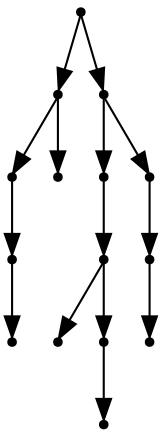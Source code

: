 digraph {
  14 [shape=point];
  4 [shape=point];
  2 [shape=point];
  1 [shape=point];
  0 [shape=point];
  3 [shape=point];
  13 [shape=point];
  9 [shape=point];
  8 [shape=point];
  5 [shape=point];
  7 [shape=point];
  6 [shape=point];
  12 [shape=point];
  11 [shape=point];
  10 [shape=point];
14 -> 4;
4 -> 2;
2 -> 1;
1 -> 0;
4 -> 3;
14 -> 13;
13 -> 9;
9 -> 8;
8 -> 5;
8 -> 7;
7 -> 6;
13 -> 12;
12 -> 11;
11 -> 10;
}

